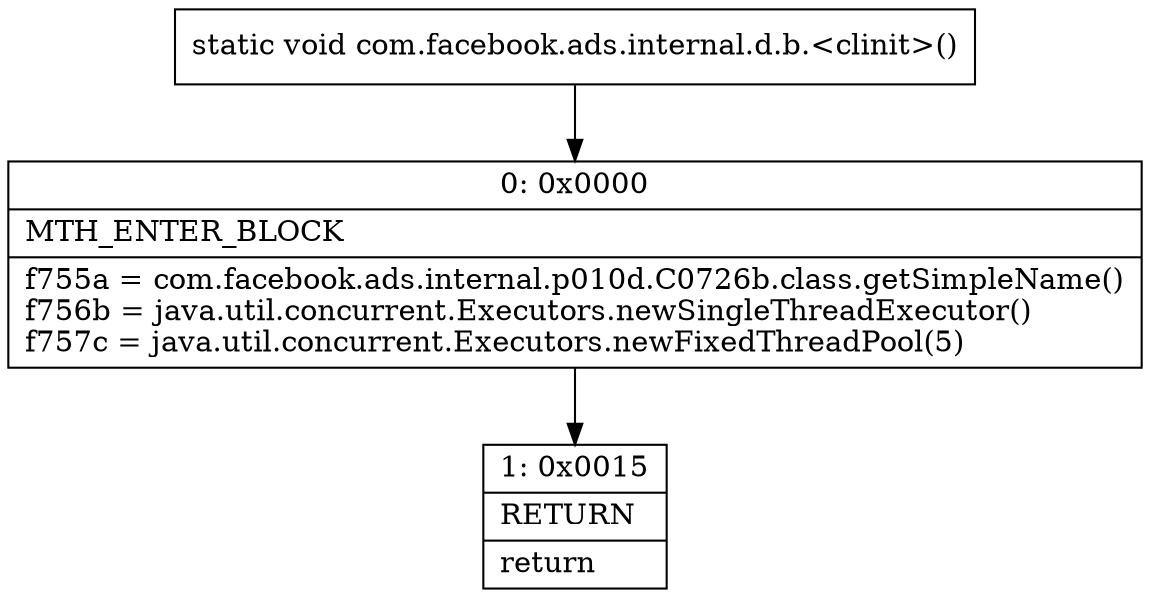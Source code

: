 digraph "CFG forcom.facebook.ads.internal.d.b.\<clinit\>()V" {
Node_0 [shape=record,label="{0\:\ 0x0000|MTH_ENTER_BLOCK\l|f755a = com.facebook.ads.internal.p010d.C0726b.class.getSimpleName()\lf756b = java.util.concurrent.Executors.newSingleThreadExecutor()\lf757c = java.util.concurrent.Executors.newFixedThreadPool(5)\l}"];
Node_1 [shape=record,label="{1\:\ 0x0015|RETURN\l|return\l}"];
MethodNode[shape=record,label="{static void com.facebook.ads.internal.d.b.\<clinit\>() }"];
MethodNode -> Node_0;
Node_0 -> Node_1;
}

